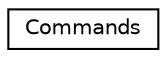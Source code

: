 digraph "Graphical Class Hierarchy"
{
  edge [fontname="Helvetica",fontsize="10",labelfontname="Helvetica",labelfontsize="10"];
  node [fontname="Helvetica",fontsize="10",shape=record];
  rankdir="LR";
  Node0 [label="Commands",height=0.2,width=0.4,color="black", fillcolor="white", style="filled",URL="$class_commands.html"];
}
